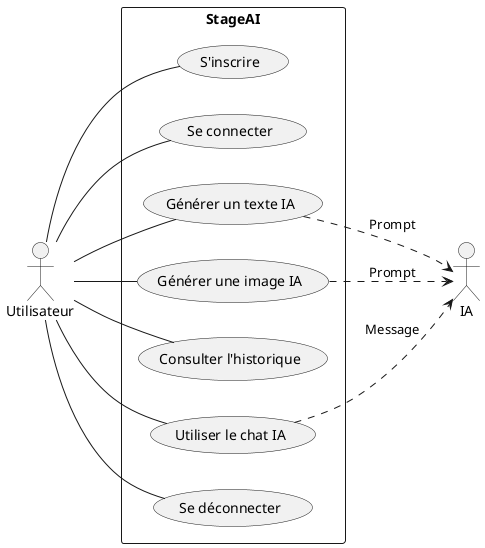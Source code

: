 @startuml
left to right direction
actor Utilisateur

actor IA

rectangle "StageAI" {
  Utilisateur -- (S'inscrire)
  Utilisateur -- (Se connecter)
  Utilisateur -- (Générer un texte IA)
  Utilisateur -- (Générer une image IA)
  Utilisateur -- (Consulter l'historique)
  Utilisateur -- (Utiliser le chat IA)
  Utilisateur -- (Se déconnecter)
 
  (Générer un texte IA) ..> IA : « Prompt »
  (Générer une image IA) ..> IA : « Prompt »
  (Utiliser le chat IA) ..> IA : « Message »
}
@enduml

